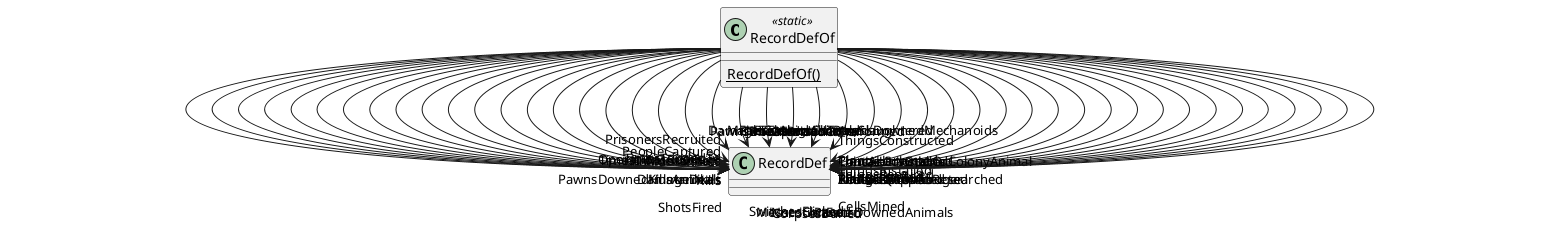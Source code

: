 @startuml
class RecordDefOf <<static>> {
    {static} RecordDefOf()
}
RecordDefOf --> "Kills" RecordDef
RecordDefOf --> "KillsHumanlikes" RecordDef
RecordDefOf --> "KillsAnimals" RecordDef
RecordDefOf --> "KillsMechanoids" RecordDef
RecordDefOf --> "PawnsDowned" RecordDef
RecordDefOf --> "PawnsDownedHumanlikes" RecordDef
RecordDefOf --> "PawnsDownedAnimals" RecordDef
RecordDefOf --> "PawnsDownedMechanoids" RecordDef
RecordDefOf --> "ShotsFired" RecordDef
RecordDefOf --> "Headshots" RecordDef
RecordDefOf --> "DamageDealt" RecordDef
RecordDefOf --> "DamageTaken" RecordDef
RecordDefOf --> "TimesInMentalState" RecordDef
RecordDefOf --> "TimesOnFire" RecordDef
RecordDefOf --> "FiresExtinguished" RecordDef
RecordDefOf --> "OperationsReceived" RecordDef
RecordDefOf --> "OperationsPerformed" RecordDef
RecordDefOf --> "TimesTendedTo" RecordDef
RecordDefOf --> "TimesTendedOther" RecordDef
RecordDefOf --> "PeopleCaptured" RecordDef
RecordDefOf --> "PrisonersRecruited" RecordDef
RecordDefOf --> "PrisonersChatted" RecordDef
RecordDefOf --> "AnimalsTamed" RecordDef
RecordDefOf --> "AnimalsSlaughtered" RecordDef
RecordDefOf --> "MealsCooked" RecordDef
RecordDefOf --> "ThingsConstructed" RecordDef
RecordDefOf --> "ThingsInstalled" RecordDef
RecordDefOf --> "ThingsRepaired" RecordDef
RecordDefOf --> "ThingsCrafted" RecordDef
RecordDefOf --> "ThingsHauled" RecordDef
RecordDefOf --> "PlantsSown" RecordDef
RecordDefOf --> "PlantsHarvested" RecordDef
RecordDefOf --> "CellsMined" RecordDef
RecordDefOf --> "MessesCleaned" RecordDef
RecordDefOf --> "ResearchPointsResearched" RecordDef
RecordDefOf --> "CorpsesBuried" RecordDef
RecordDefOf --> "NutritionEaten" RecordDef
RecordDefOf --> "BodiesStripped" RecordDef
RecordDefOf --> "ThingsUninstalled" RecordDef
RecordDefOf --> "ThingsDeconstructed" RecordDef
RecordDefOf --> "ArtifactsActivated" RecordDef
RecordDefOf --> "ContainersOpened" RecordDef
RecordDefOf --> "SwitchesFlicked" RecordDef
RecordDefOf --> "TimeAsColonistOrColonyAnimal" RecordDef
RecordDefOf --> "TimeAsPrisoner" RecordDef
RecordDefOf --> "TimeAsQuestLodger" RecordDef
@enduml
